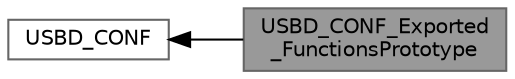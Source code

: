 digraph "USBD_CONF_Exported_FunctionsPrototype"
{
 // LATEX_PDF_SIZE
  bgcolor="transparent";
  edge [fontname=Helvetica,fontsize=10,labelfontname=Helvetica,labelfontsize=10];
  node [fontname=Helvetica,fontsize=10,shape=box,height=0.2,width=0.4];
  rankdir=LR;
  Node2 [label="USBD_CONF",height=0.2,width=0.4,color="grey40", fillcolor="white", style="filled",URL="$group__USBD__CONF.html",tooltip="usb otg low level driver configuration file"];
  Node1 [label="USBD_CONF_Exported\l_FunctionsPrototype",height=0.2,width=0.4,color="gray40", fillcolor="grey60", style="filled", fontcolor="black",tooltip=" "];
  Node2->Node1 [shape=plaintext, dir="back", style="solid"];
}
